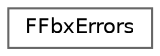 digraph "Graphical Class Hierarchy"
{
 // INTERACTIVE_SVG=YES
 // LATEX_PDF_SIZE
  bgcolor="transparent";
  edge [fontname=Helvetica,fontsize=10,labelfontname=Helvetica,labelfontsize=10];
  node [fontname=Helvetica,fontsize=10,shape=box,height=0.2,width=0.4];
  rankdir="LR";
  Node0 [id="Node000000",label="FFbxErrors",height=0.2,width=0.4,color="grey40", fillcolor="white", style="filled",URL="$d9/d7d/structFFbxErrors.html",tooltip="This file contains known map errors that can be referenced by name."];
}
